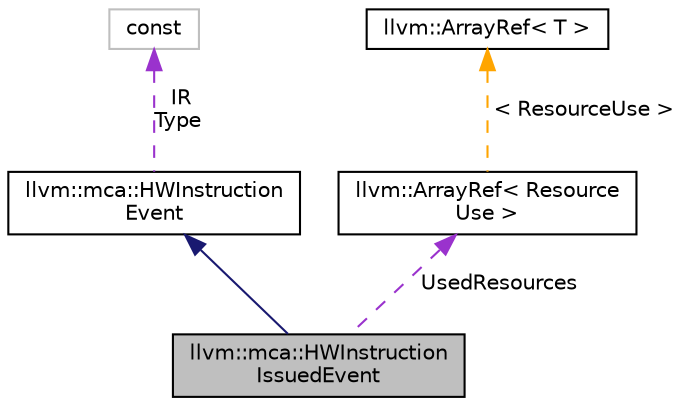 digraph "llvm::mca::HWInstructionIssuedEvent"
{
 // LATEX_PDF_SIZE
  bgcolor="transparent";
  edge [fontname="Helvetica",fontsize="10",labelfontname="Helvetica",labelfontsize="10"];
  node [fontname="Helvetica",fontsize="10",shape=record];
  Node1 [label="llvm::mca::HWInstruction\lIssuedEvent",height=0.2,width=0.4,color="black", fillcolor="grey75", style="filled", fontcolor="black",tooltip=" "];
  Node2 -> Node1 [dir="back",color="midnightblue",fontsize="10",style="solid",fontname="Helvetica"];
  Node2 [label="llvm::mca::HWInstruction\lEvent",height=0.2,width=0.4,color="black",URL="$classllvm_1_1mca_1_1HWInstructionEvent.html",tooltip=" "];
  Node3 -> Node2 [dir="back",color="darkorchid3",fontsize="10",style="dashed",label=" IR\nType" ,fontname="Helvetica"];
  Node3 [label="const",height=0.2,width=0.4,color="grey75",tooltip=" "];
  Node4 -> Node1 [dir="back",color="darkorchid3",fontsize="10",style="dashed",label=" UsedResources" ,fontname="Helvetica"];
  Node4 [label="llvm::ArrayRef\< Resource\lUse \>",height=0.2,width=0.4,color="black",URL="$classllvm_1_1ArrayRef.html",tooltip=" "];
  Node5 -> Node4 [dir="back",color="orange",fontsize="10",style="dashed",label=" \< ResourceUse \>" ,fontname="Helvetica"];
  Node5 [label="llvm::ArrayRef\< T \>",height=0.2,width=0.4,color="black",URL="$classllvm_1_1ArrayRef.html",tooltip="ArrayRef - Represent a constant reference to an array (0 or more elements consecutively in memory),..."];
}
